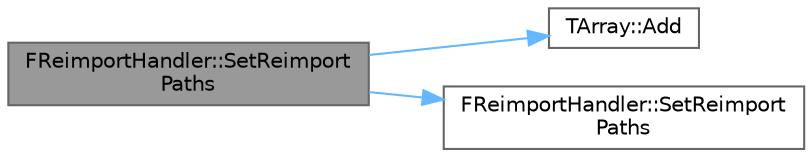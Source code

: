 digraph "FReimportHandler::SetReimportPaths"
{
 // INTERACTIVE_SVG=YES
 // LATEX_PDF_SIZE
  bgcolor="transparent";
  edge [fontname=Helvetica,fontsize=10,labelfontname=Helvetica,labelfontsize=10];
  node [fontname=Helvetica,fontsize=10,shape=box,height=0.2,width=0.4];
  rankdir="LR";
  Node1 [id="Node000001",label="FReimportHandler::SetReimport\lPaths",height=0.2,width=0.4,color="gray40", fillcolor="grey60", style="filled", fontcolor="black",tooltip="Sets the reimport path(s) for the specified object at the specified index."];
  Node1 -> Node2 [id="edge1_Node000001_Node000002",color="steelblue1",style="solid",tooltip=" "];
  Node2 [id="Node000002",label="TArray::Add",height=0.2,width=0.4,color="grey40", fillcolor="white", style="filled",URL="$d4/d52/classTArray.html#a94f6bf2bef04382fc79010abad57d823",tooltip="Adds a new item to the end of the array, possibly reallocating the whole array to fit."];
  Node1 -> Node3 [id="edge2_Node000001_Node000003",color="steelblue1",style="solid",tooltip=" "];
  Node3 [id="Node000003",label="FReimportHandler::SetReimport\lPaths",height=0.2,width=0.4,color="grey40", fillcolor="white", style="filled",URL="$db/dfc/classFReimportHandler.html#a295e2843c4a495314a90b2b3ded236aa",tooltip="Sets the reimport path(s) for the specified object."];
}
